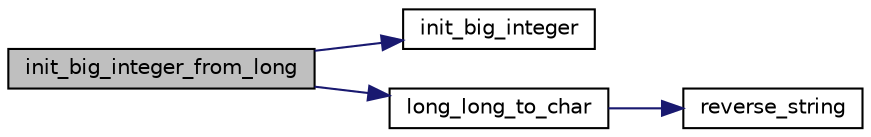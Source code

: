 digraph "init_big_integer_from_long"
{
  edge [fontname="Helvetica",fontsize="10",labelfontname="Helvetica",labelfontsize="10"];
  node [fontname="Helvetica",fontsize="10",shape=record];
  rankdir="LR";
  Node1 [label="init_big_integer_from_long",height=0.2,width=0.4,color="black", fillcolor="grey75", style="filled" fontcolor="black"];
  Node1 -> Node2 [color="midnightblue",fontsize="10",style="solid",fontname="Helvetica"];
  Node2 [label="init_big_integer",height=0.2,width=0.4,color="black", fillcolor="white", style="filled",URL="$big__integer__impl_8h.html#a12a72eb0245b2fbd9cce5dacaf877a72"];
  Node1 -> Node3 [color="midnightblue",fontsize="10",style="solid",fontname="Helvetica"];
  Node3 [label="long_long_to_char",height=0.2,width=0.4,color="black", fillcolor="white", style="filled",URL="$big__integer__impl_8c.html#a8906be19bb42c9a4ac1cb54387ee01d0"];
  Node3 -> Node4 [color="midnightblue",fontsize="10",style="solid",fontname="Helvetica"];
  Node4 [label="reverse_string",height=0.2,width=0.4,color="black", fillcolor="white", style="filled",URL="$big__integer__impl_8c.html#a8242235fbc1f6d24b8de1dda59b5c5cf"];
}
